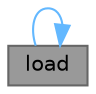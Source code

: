 digraph "load"
{
 // LATEX_PDF_SIZE
  bgcolor="transparent";
  edge [fontname=Helvetica,fontsize=10,labelfontname=Helvetica,labelfontsize=10];
  node [fontname=Helvetica,fontsize=10,shape=box,height=0.2,width=0.4];
  rankdir="LR";
  Node1 [id="Node000001",label="load",height=0.2,width=0.4,color="gray40", fillcolor="grey60", style="filled", fontcolor="black",tooltip="Initializes the coffi object by loading data from COFF binary file."];
  Node1 -> Node1 [id="edge1_Node000001_Node000001",color="steelblue1",style="solid",tooltip=" "];
}
